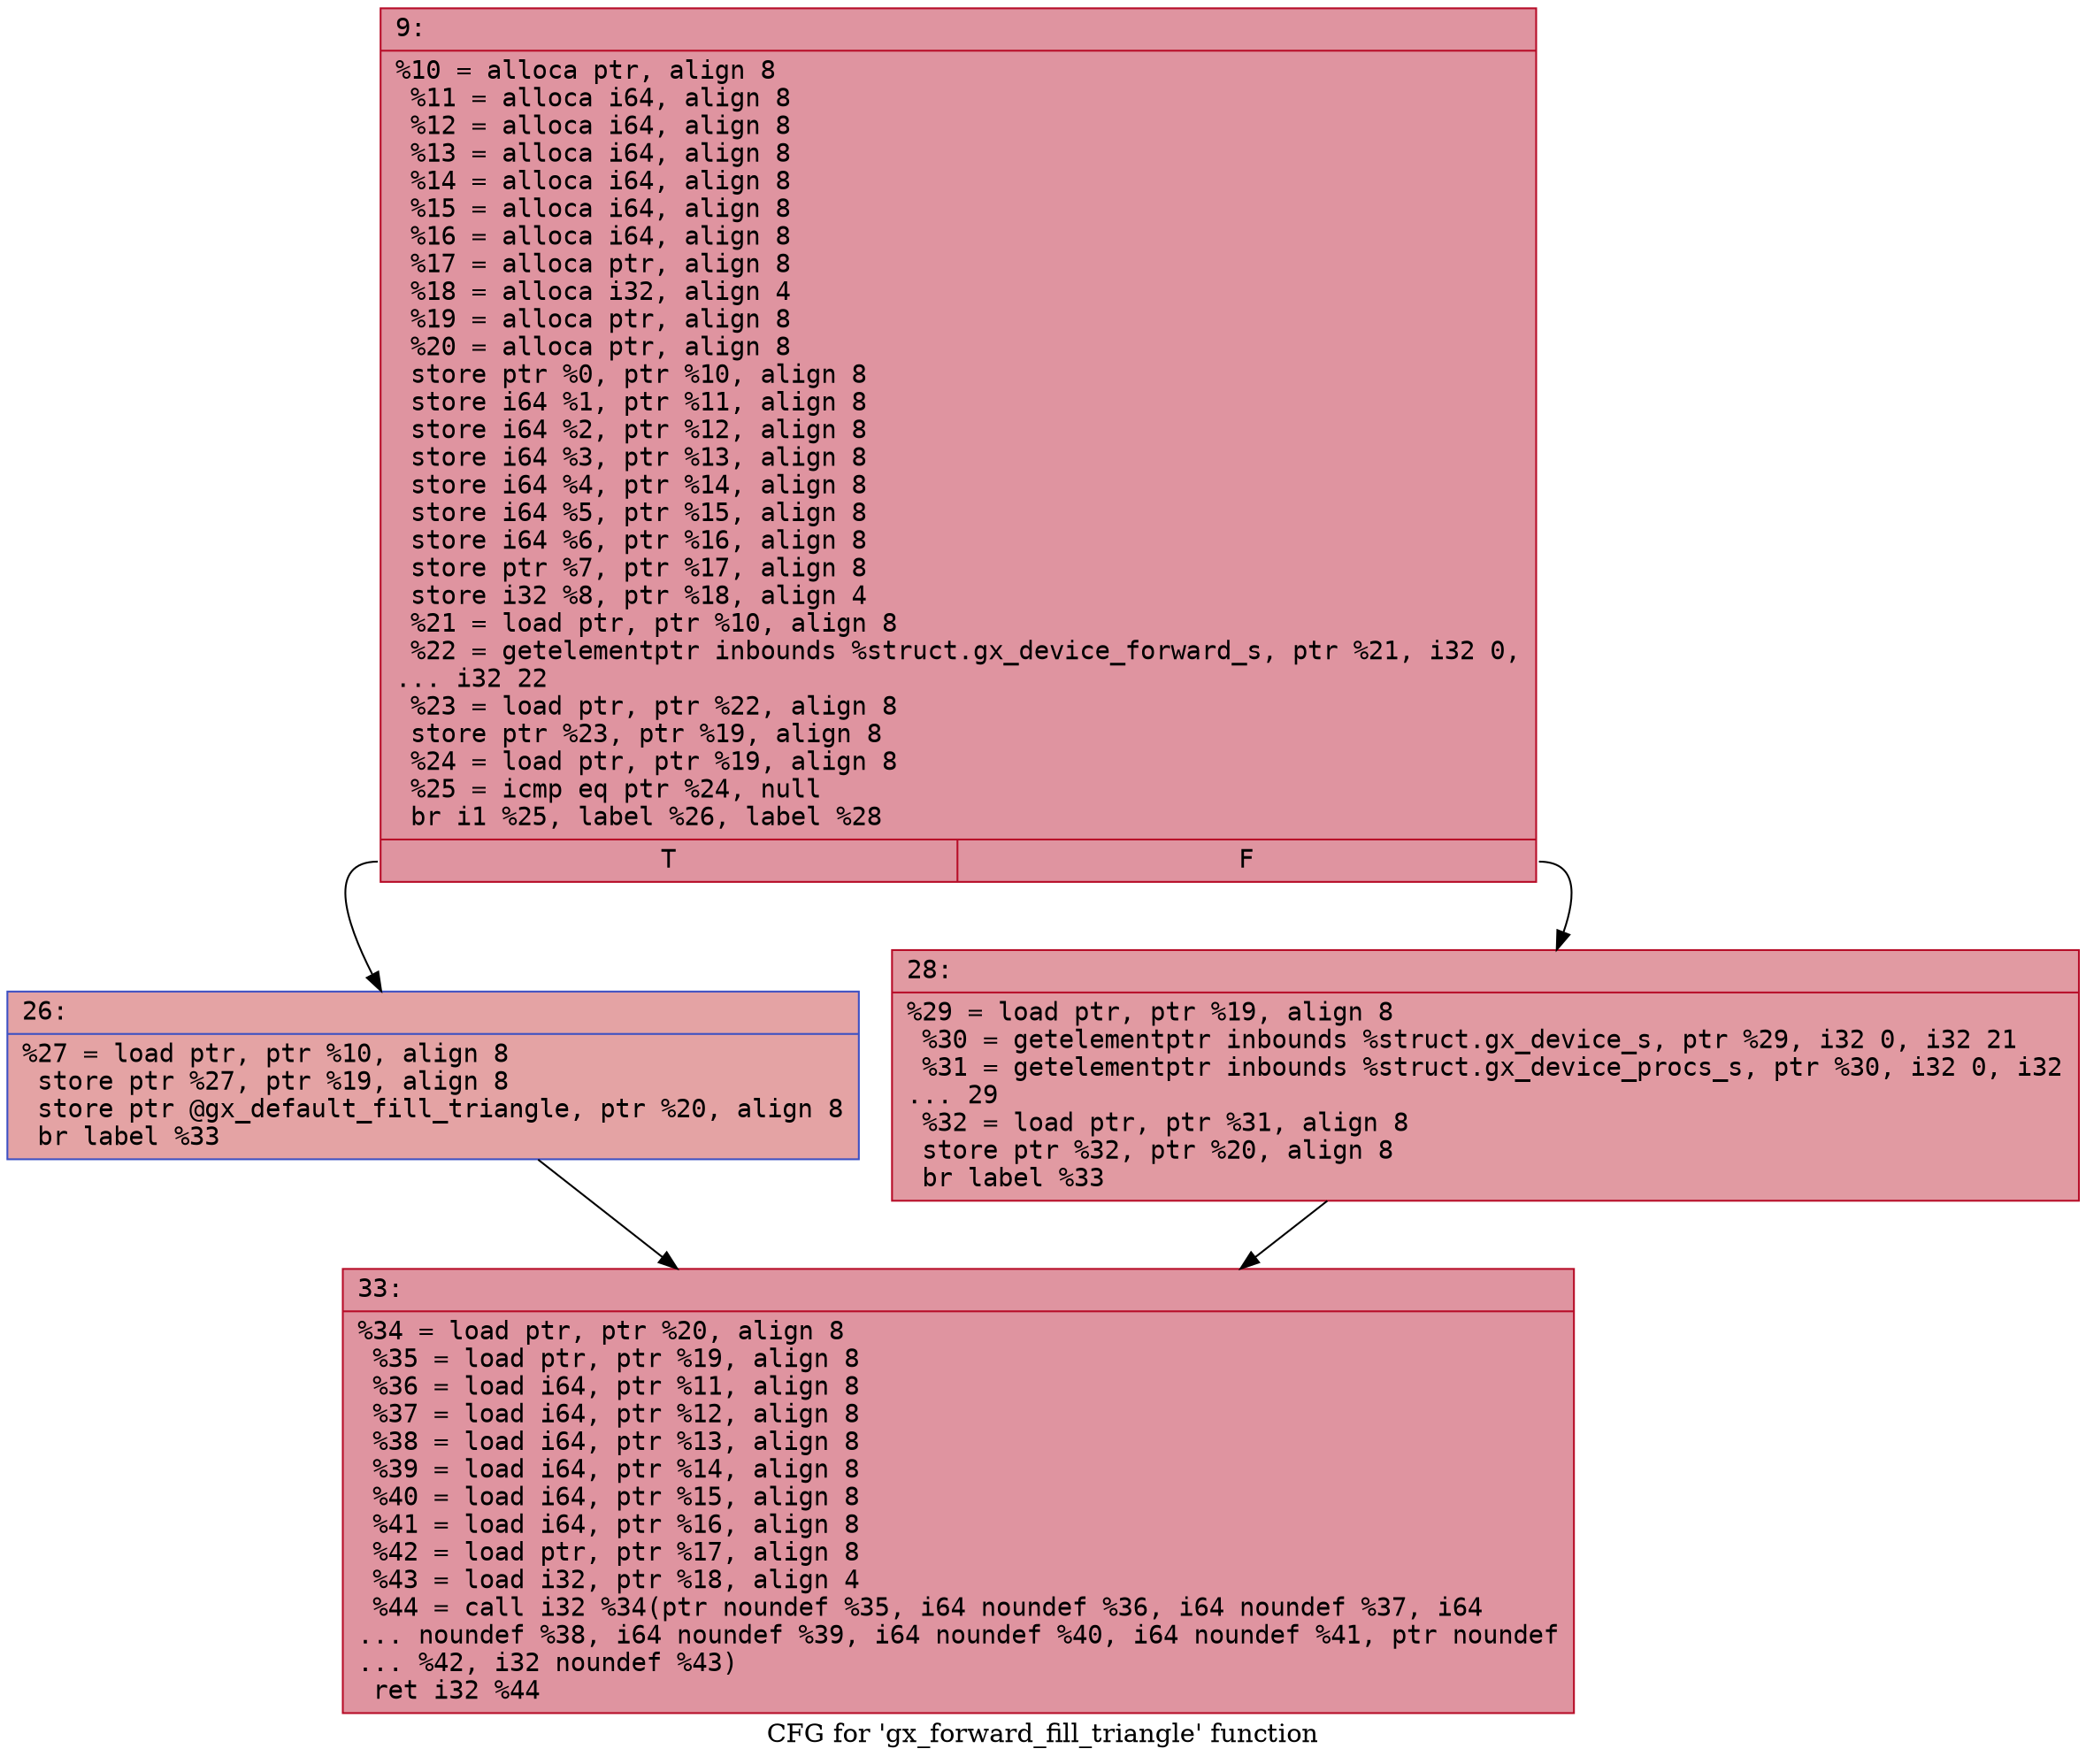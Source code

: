 digraph "CFG for 'gx_forward_fill_triangle' function" {
	label="CFG for 'gx_forward_fill_triangle' function";

	Node0x600003d9d3b0 [shape=record,color="#b70d28ff", style=filled, fillcolor="#b70d2870" fontname="Courier",label="{9:\l|  %10 = alloca ptr, align 8\l  %11 = alloca i64, align 8\l  %12 = alloca i64, align 8\l  %13 = alloca i64, align 8\l  %14 = alloca i64, align 8\l  %15 = alloca i64, align 8\l  %16 = alloca i64, align 8\l  %17 = alloca ptr, align 8\l  %18 = alloca i32, align 4\l  %19 = alloca ptr, align 8\l  %20 = alloca ptr, align 8\l  store ptr %0, ptr %10, align 8\l  store i64 %1, ptr %11, align 8\l  store i64 %2, ptr %12, align 8\l  store i64 %3, ptr %13, align 8\l  store i64 %4, ptr %14, align 8\l  store i64 %5, ptr %15, align 8\l  store i64 %6, ptr %16, align 8\l  store ptr %7, ptr %17, align 8\l  store i32 %8, ptr %18, align 4\l  %21 = load ptr, ptr %10, align 8\l  %22 = getelementptr inbounds %struct.gx_device_forward_s, ptr %21, i32 0,\l... i32 22\l  %23 = load ptr, ptr %22, align 8\l  store ptr %23, ptr %19, align 8\l  %24 = load ptr, ptr %19, align 8\l  %25 = icmp eq ptr %24, null\l  br i1 %25, label %26, label %28\l|{<s0>T|<s1>F}}"];
	Node0x600003d9d3b0:s0 -> Node0x600003d9d400[tooltip="9 -> 26\nProbability 37.50%" ];
	Node0x600003d9d3b0:s1 -> Node0x600003d9d450[tooltip="9 -> 28\nProbability 62.50%" ];
	Node0x600003d9d400 [shape=record,color="#3d50c3ff", style=filled, fillcolor="#c32e3170" fontname="Courier",label="{26:\l|  %27 = load ptr, ptr %10, align 8\l  store ptr %27, ptr %19, align 8\l  store ptr @gx_default_fill_triangle, ptr %20, align 8\l  br label %33\l}"];
	Node0x600003d9d400 -> Node0x600003d9d4a0[tooltip="26 -> 33\nProbability 100.00%" ];
	Node0x600003d9d450 [shape=record,color="#b70d28ff", style=filled, fillcolor="#bb1b2c70" fontname="Courier",label="{28:\l|  %29 = load ptr, ptr %19, align 8\l  %30 = getelementptr inbounds %struct.gx_device_s, ptr %29, i32 0, i32 21\l  %31 = getelementptr inbounds %struct.gx_device_procs_s, ptr %30, i32 0, i32\l... 29\l  %32 = load ptr, ptr %31, align 8\l  store ptr %32, ptr %20, align 8\l  br label %33\l}"];
	Node0x600003d9d450 -> Node0x600003d9d4a0[tooltip="28 -> 33\nProbability 100.00%" ];
	Node0x600003d9d4a0 [shape=record,color="#b70d28ff", style=filled, fillcolor="#b70d2870" fontname="Courier",label="{33:\l|  %34 = load ptr, ptr %20, align 8\l  %35 = load ptr, ptr %19, align 8\l  %36 = load i64, ptr %11, align 8\l  %37 = load i64, ptr %12, align 8\l  %38 = load i64, ptr %13, align 8\l  %39 = load i64, ptr %14, align 8\l  %40 = load i64, ptr %15, align 8\l  %41 = load i64, ptr %16, align 8\l  %42 = load ptr, ptr %17, align 8\l  %43 = load i32, ptr %18, align 4\l  %44 = call i32 %34(ptr noundef %35, i64 noundef %36, i64 noundef %37, i64\l... noundef %38, i64 noundef %39, i64 noundef %40, i64 noundef %41, ptr noundef\l... %42, i32 noundef %43)\l  ret i32 %44\l}"];
}
